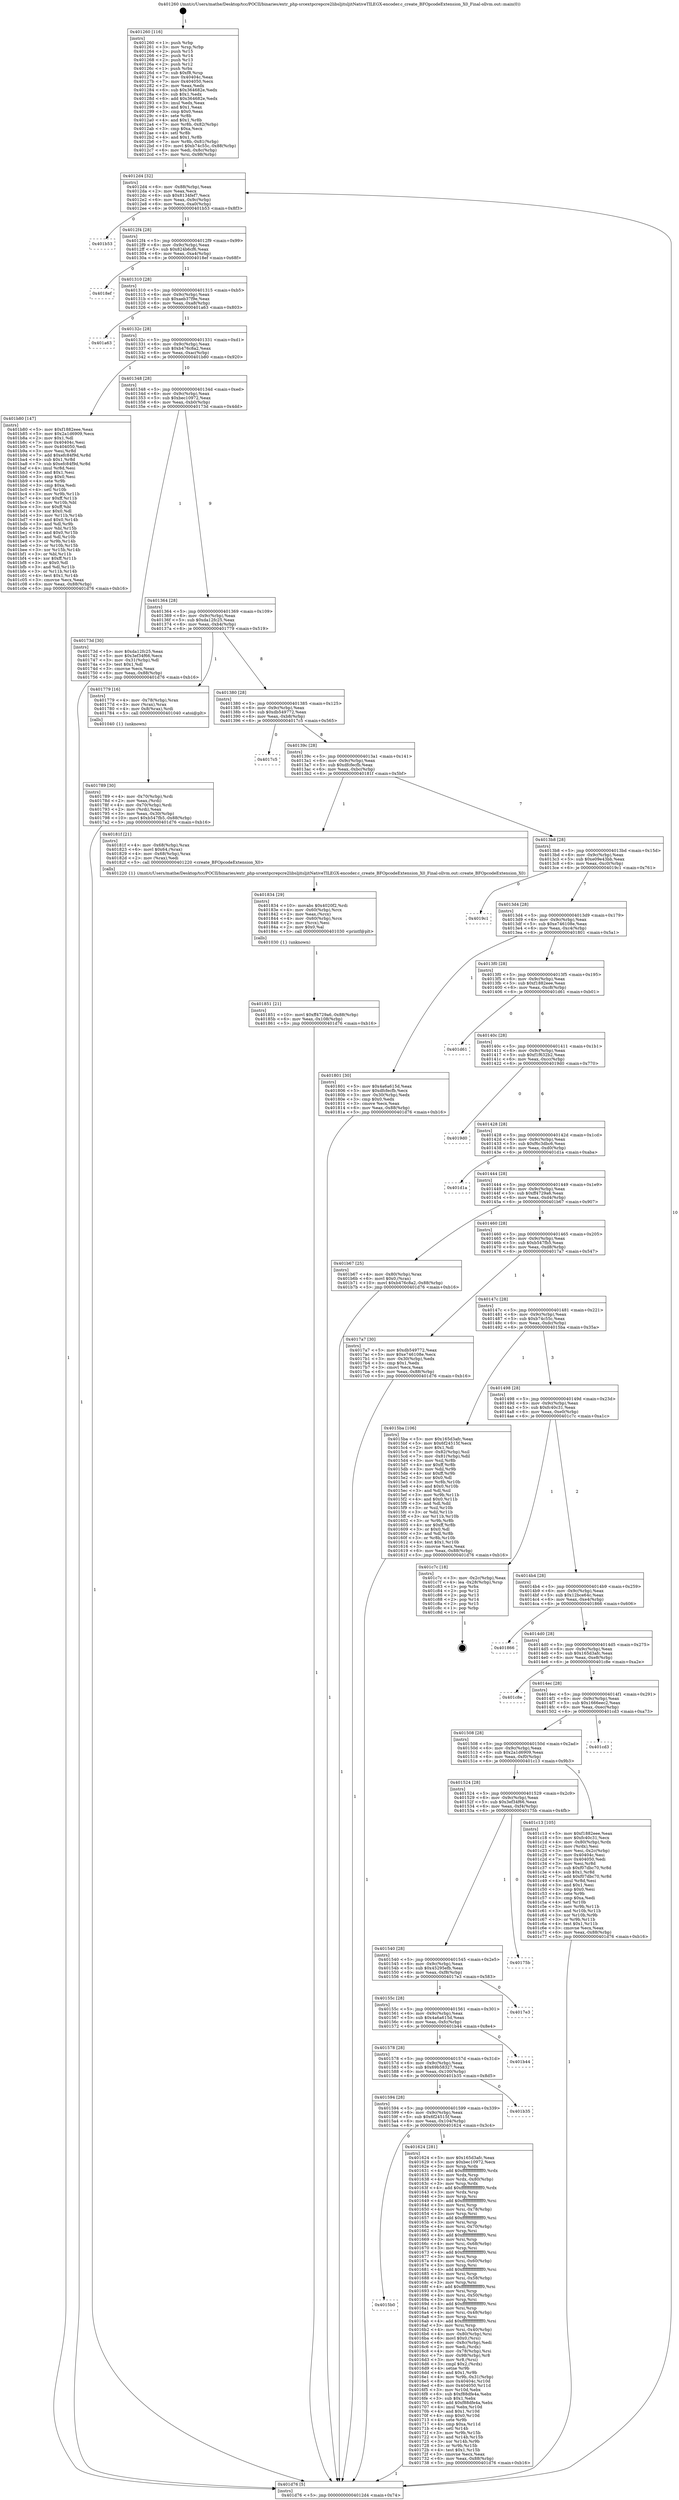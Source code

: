 digraph "0x401260" {
  label = "0x401260 (/mnt/c/Users/mathe/Desktop/tcc/POCII/binaries/extr_php-srcextpcrepcre2libsljitsljitNativeTILEGX-encoder.c_create_BFOpcodeExtension_X0_Final-ollvm.out::main(0))"
  labelloc = "t"
  node[shape=record]

  Entry [label="",width=0.3,height=0.3,shape=circle,fillcolor=black,style=filled]
  "0x4012d4" [label="{
     0x4012d4 [32]\l
     | [instrs]\l
     &nbsp;&nbsp;0x4012d4 \<+6\>: mov -0x88(%rbp),%eax\l
     &nbsp;&nbsp;0x4012da \<+2\>: mov %eax,%ecx\l
     &nbsp;&nbsp;0x4012dc \<+6\>: sub $0x8134fef7,%ecx\l
     &nbsp;&nbsp;0x4012e2 \<+6\>: mov %eax,-0x9c(%rbp)\l
     &nbsp;&nbsp;0x4012e8 \<+6\>: mov %ecx,-0xa0(%rbp)\l
     &nbsp;&nbsp;0x4012ee \<+6\>: je 0000000000401b53 \<main+0x8f3\>\l
  }"]
  "0x401b53" [label="{
     0x401b53\l
  }", style=dashed]
  "0x4012f4" [label="{
     0x4012f4 [28]\l
     | [instrs]\l
     &nbsp;&nbsp;0x4012f4 \<+5\>: jmp 00000000004012f9 \<main+0x99\>\l
     &nbsp;&nbsp;0x4012f9 \<+6\>: mov -0x9c(%rbp),%eax\l
     &nbsp;&nbsp;0x4012ff \<+5\>: sub $0x824b6cf6,%eax\l
     &nbsp;&nbsp;0x401304 \<+6\>: mov %eax,-0xa4(%rbp)\l
     &nbsp;&nbsp;0x40130a \<+6\>: je 00000000004018ef \<main+0x68f\>\l
  }"]
  Exit [label="",width=0.3,height=0.3,shape=circle,fillcolor=black,style=filled,peripheries=2]
  "0x4018ef" [label="{
     0x4018ef\l
  }", style=dashed]
  "0x401310" [label="{
     0x401310 [28]\l
     | [instrs]\l
     &nbsp;&nbsp;0x401310 \<+5\>: jmp 0000000000401315 \<main+0xb5\>\l
     &nbsp;&nbsp;0x401315 \<+6\>: mov -0x9c(%rbp),%eax\l
     &nbsp;&nbsp;0x40131b \<+5\>: sub $0xaeb37f9e,%eax\l
     &nbsp;&nbsp;0x401320 \<+6\>: mov %eax,-0xa8(%rbp)\l
     &nbsp;&nbsp;0x401326 \<+6\>: je 0000000000401a63 \<main+0x803\>\l
  }"]
  "0x401851" [label="{
     0x401851 [21]\l
     | [instrs]\l
     &nbsp;&nbsp;0x401851 \<+10\>: movl $0xff4729a6,-0x88(%rbp)\l
     &nbsp;&nbsp;0x40185b \<+6\>: mov %eax,-0x108(%rbp)\l
     &nbsp;&nbsp;0x401861 \<+5\>: jmp 0000000000401d76 \<main+0xb16\>\l
  }"]
  "0x401a63" [label="{
     0x401a63\l
  }", style=dashed]
  "0x40132c" [label="{
     0x40132c [28]\l
     | [instrs]\l
     &nbsp;&nbsp;0x40132c \<+5\>: jmp 0000000000401331 \<main+0xd1\>\l
     &nbsp;&nbsp;0x401331 \<+6\>: mov -0x9c(%rbp),%eax\l
     &nbsp;&nbsp;0x401337 \<+5\>: sub $0xb476c8a2,%eax\l
     &nbsp;&nbsp;0x40133c \<+6\>: mov %eax,-0xac(%rbp)\l
     &nbsp;&nbsp;0x401342 \<+6\>: je 0000000000401b80 \<main+0x920\>\l
  }"]
  "0x401834" [label="{
     0x401834 [29]\l
     | [instrs]\l
     &nbsp;&nbsp;0x401834 \<+10\>: movabs $0x4020f2,%rdi\l
     &nbsp;&nbsp;0x40183e \<+4\>: mov -0x60(%rbp),%rcx\l
     &nbsp;&nbsp;0x401842 \<+2\>: mov %eax,(%rcx)\l
     &nbsp;&nbsp;0x401844 \<+4\>: mov -0x60(%rbp),%rcx\l
     &nbsp;&nbsp;0x401848 \<+2\>: mov (%rcx),%esi\l
     &nbsp;&nbsp;0x40184a \<+2\>: mov $0x0,%al\l
     &nbsp;&nbsp;0x40184c \<+5\>: call 0000000000401030 \<printf@plt\>\l
     | [calls]\l
     &nbsp;&nbsp;0x401030 \{1\} (unknown)\l
  }"]
  "0x401b80" [label="{
     0x401b80 [147]\l
     | [instrs]\l
     &nbsp;&nbsp;0x401b80 \<+5\>: mov $0xf1882eee,%eax\l
     &nbsp;&nbsp;0x401b85 \<+5\>: mov $0x2a1d6909,%ecx\l
     &nbsp;&nbsp;0x401b8a \<+2\>: mov $0x1,%dl\l
     &nbsp;&nbsp;0x401b8c \<+7\>: mov 0x40404c,%esi\l
     &nbsp;&nbsp;0x401b93 \<+7\>: mov 0x404050,%edi\l
     &nbsp;&nbsp;0x401b9a \<+3\>: mov %esi,%r8d\l
     &nbsp;&nbsp;0x401b9d \<+7\>: add $0xefc84f9d,%r8d\l
     &nbsp;&nbsp;0x401ba4 \<+4\>: sub $0x1,%r8d\l
     &nbsp;&nbsp;0x401ba8 \<+7\>: sub $0xefc84f9d,%r8d\l
     &nbsp;&nbsp;0x401baf \<+4\>: imul %r8d,%esi\l
     &nbsp;&nbsp;0x401bb3 \<+3\>: and $0x1,%esi\l
     &nbsp;&nbsp;0x401bb6 \<+3\>: cmp $0x0,%esi\l
     &nbsp;&nbsp;0x401bb9 \<+4\>: sete %r9b\l
     &nbsp;&nbsp;0x401bbd \<+3\>: cmp $0xa,%edi\l
     &nbsp;&nbsp;0x401bc0 \<+4\>: setl %r10b\l
     &nbsp;&nbsp;0x401bc4 \<+3\>: mov %r9b,%r11b\l
     &nbsp;&nbsp;0x401bc7 \<+4\>: xor $0xff,%r11b\l
     &nbsp;&nbsp;0x401bcb \<+3\>: mov %r10b,%bl\l
     &nbsp;&nbsp;0x401bce \<+3\>: xor $0xff,%bl\l
     &nbsp;&nbsp;0x401bd1 \<+3\>: xor $0x0,%dl\l
     &nbsp;&nbsp;0x401bd4 \<+3\>: mov %r11b,%r14b\l
     &nbsp;&nbsp;0x401bd7 \<+4\>: and $0x0,%r14b\l
     &nbsp;&nbsp;0x401bdb \<+3\>: and %dl,%r9b\l
     &nbsp;&nbsp;0x401bde \<+3\>: mov %bl,%r15b\l
     &nbsp;&nbsp;0x401be1 \<+4\>: and $0x0,%r15b\l
     &nbsp;&nbsp;0x401be5 \<+3\>: and %dl,%r10b\l
     &nbsp;&nbsp;0x401be8 \<+3\>: or %r9b,%r14b\l
     &nbsp;&nbsp;0x401beb \<+3\>: or %r10b,%r15b\l
     &nbsp;&nbsp;0x401bee \<+3\>: xor %r15b,%r14b\l
     &nbsp;&nbsp;0x401bf1 \<+3\>: or %bl,%r11b\l
     &nbsp;&nbsp;0x401bf4 \<+4\>: xor $0xff,%r11b\l
     &nbsp;&nbsp;0x401bf8 \<+3\>: or $0x0,%dl\l
     &nbsp;&nbsp;0x401bfb \<+3\>: and %dl,%r11b\l
     &nbsp;&nbsp;0x401bfe \<+3\>: or %r11b,%r14b\l
     &nbsp;&nbsp;0x401c01 \<+4\>: test $0x1,%r14b\l
     &nbsp;&nbsp;0x401c05 \<+3\>: cmovne %ecx,%eax\l
     &nbsp;&nbsp;0x401c08 \<+6\>: mov %eax,-0x88(%rbp)\l
     &nbsp;&nbsp;0x401c0e \<+5\>: jmp 0000000000401d76 \<main+0xb16\>\l
  }"]
  "0x401348" [label="{
     0x401348 [28]\l
     | [instrs]\l
     &nbsp;&nbsp;0x401348 \<+5\>: jmp 000000000040134d \<main+0xed\>\l
     &nbsp;&nbsp;0x40134d \<+6\>: mov -0x9c(%rbp),%eax\l
     &nbsp;&nbsp;0x401353 \<+5\>: sub $0xbec10972,%eax\l
     &nbsp;&nbsp;0x401358 \<+6\>: mov %eax,-0xb0(%rbp)\l
     &nbsp;&nbsp;0x40135e \<+6\>: je 000000000040173d \<main+0x4dd\>\l
  }"]
  "0x401789" [label="{
     0x401789 [30]\l
     | [instrs]\l
     &nbsp;&nbsp;0x401789 \<+4\>: mov -0x70(%rbp),%rdi\l
     &nbsp;&nbsp;0x40178d \<+2\>: mov %eax,(%rdi)\l
     &nbsp;&nbsp;0x40178f \<+4\>: mov -0x70(%rbp),%rdi\l
     &nbsp;&nbsp;0x401793 \<+2\>: mov (%rdi),%eax\l
     &nbsp;&nbsp;0x401795 \<+3\>: mov %eax,-0x30(%rbp)\l
     &nbsp;&nbsp;0x401798 \<+10\>: movl $0xb547fb5,-0x88(%rbp)\l
     &nbsp;&nbsp;0x4017a2 \<+5\>: jmp 0000000000401d76 \<main+0xb16\>\l
  }"]
  "0x40173d" [label="{
     0x40173d [30]\l
     | [instrs]\l
     &nbsp;&nbsp;0x40173d \<+5\>: mov $0xda12fc25,%eax\l
     &nbsp;&nbsp;0x401742 \<+5\>: mov $0x3ef34f66,%ecx\l
     &nbsp;&nbsp;0x401747 \<+3\>: mov -0x31(%rbp),%dl\l
     &nbsp;&nbsp;0x40174a \<+3\>: test $0x1,%dl\l
     &nbsp;&nbsp;0x40174d \<+3\>: cmovne %ecx,%eax\l
     &nbsp;&nbsp;0x401750 \<+6\>: mov %eax,-0x88(%rbp)\l
     &nbsp;&nbsp;0x401756 \<+5\>: jmp 0000000000401d76 \<main+0xb16\>\l
  }"]
  "0x401364" [label="{
     0x401364 [28]\l
     | [instrs]\l
     &nbsp;&nbsp;0x401364 \<+5\>: jmp 0000000000401369 \<main+0x109\>\l
     &nbsp;&nbsp;0x401369 \<+6\>: mov -0x9c(%rbp),%eax\l
     &nbsp;&nbsp;0x40136f \<+5\>: sub $0xda12fc25,%eax\l
     &nbsp;&nbsp;0x401374 \<+6\>: mov %eax,-0xb4(%rbp)\l
     &nbsp;&nbsp;0x40137a \<+6\>: je 0000000000401779 \<main+0x519\>\l
  }"]
  "0x4015b0" [label="{
     0x4015b0\l
  }", style=dashed]
  "0x401779" [label="{
     0x401779 [16]\l
     | [instrs]\l
     &nbsp;&nbsp;0x401779 \<+4\>: mov -0x78(%rbp),%rax\l
     &nbsp;&nbsp;0x40177d \<+3\>: mov (%rax),%rax\l
     &nbsp;&nbsp;0x401780 \<+4\>: mov 0x8(%rax),%rdi\l
     &nbsp;&nbsp;0x401784 \<+5\>: call 0000000000401040 \<atoi@plt\>\l
     | [calls]\l
     &nbsp;&nbsp;0x401040 \{1\} (unknown)\l
  }"]
  "0x401380" [label="{
     0x401380 [28]\l
     | [instrs]\l
     &nbsp;&nbsp;0x401380 \<+5\>: jmp 0000000000401385 \<main+0x125\>\l
     &nbsp;&nbsp;0x401385 \<+6\>: mov -0x9c(%rbp),%eax\l
     &nbsp;&nbsp;0x40138b \<+5\>: sub $0xdb549772,%eax\l
     &nbsp;&nbsp;0x401390 \<+6\>: mov %eax,-0xb8(%rbp)\l
     &nbsp;&nbsp;0x401396 \<+6\>: je 00000000004017c5 \<main+0x565\>\l
  }"]
  "0x401624" [label="{
     0x401624 [281]\l
     | [instrs]\l
     &nbsp;&nbsp;0x401624 \<+5\>: mov $0x165d3afc,%eax\l
     &nbsp;&nbsp;0x401629 \<+5\>: mov $0xbec10972,%ecx\l
     &nbsp;&nbsp;0x40162e \<+3\>: mov %rsp,%rdx\l
     &nbsp;&nbsp;0x401631 \<+4\>: add $0xfffffffffffffff0,%rdx\l
     &nbsp;&nbsp;0x401635 \<+3\>: mov %rdx,%rsp\l
     &nbsp;&nbsp;0x401638 \<+4\>: mov %rdx,-0x80(%rbp)\l
     &nbsp;&nbsp;0x40163c \<+3\>: mov %rsp,%rdx\l
     &nbsp;&nbsp;0x40163f \<+4\>: add $0xfffffffffffffff0,%rdx\l
     &nbsp;&nbsp;0x401643 \<+3\>: mov %rdx,%rsp\l
     &nbsp;&nbsp;0x401646 \<+3\>: mov %rsp,%rsi\l
     &nbsp;&nbsp;0x401649 \<+4\>: add $0xfffffffffffffff0,%rsi\l
     &nbsp;&nbsp;0x40164d \<+3\>: mov %rsi,%rsp\l
     &nbsp;&nbsp;0x401650 \<+4\>: mov %rsi,-0x78(%rbp)\l
     &nbsp;&nbsp;0x401654 \<+3\>: mov %rsp,%rsi\l
     &nbsp;&nbsp;0x401657 \<+4\>: add $0xfffffffffffffff0,%rsi\l
     &nbsp;&nbsp;0x40165b \<+3\>: mov %rsi,%rsp\l
     &nbsp;&nbsp;0x40165e \<+4\>: mov %rsi,-0x70(%rbp)\l
     &nbsp;&nbsp;0x401662 \<+3\>: mov %rsp,%rsi\l
     &nbsp;&nbsp;0x401665 \<+4\>: add $0xfffffffffffffff0,%rsi\l
     &nbsp;&nbsp;0x401669 \<+3\>: mov %rsi,%rsp\l
     &nbsp;&nbsp;0x40166c \<+4\>: mov %rsi,-0x68(%rbp)\l
     &nbsp;&nbsp;0x401670 \<+3\>: mov %rsp,%rsi\l
     &nbsp;&nbsp;0x401673 \<+4\>: add $0xfffffffffffffff0,%rsi\l
     &nbsp;&nbsp;0x401677 \<+3\>: mov %rsi,%rsp\l
     &nbsp;&nbsp;0x40167a \<+4\>: mov %rsi,-0x60(%rbp)\l
     &nbsp;&nbsp;0x40167e \<+3\>: mov %rsp,%rsi\l
     &nbsp;&nbsp;0x401681 \<+4\>: add $0xfffffffffffffff0,%rsi\l
     &nbsp;&nbsp;0x401685 \<+3\>: mov %rsi,%rsp\l
     &nbsp;&nbsp;0x401688 \<+4\>: mov %rsi,-0x58(%rbp)\l
     &nbsp;&nbsp;0x40168c \<+3\>: mov %rsp,%rsi\l
     &nbsp;&nbsp;0x40168f \<+4\>: add $0xfffffffffffffff0,%rsi\l
     &nbsp;&nbsp;0x401693 \<+3\>: mov %rsi,%rsp\l
     &nbsp;&nbsp;0x401696 \<+4\>: mov %rsi,-0x50(%rbp)\l
     &nbsp;&nbsp;0x40169a \<+3\>: mov %rsp,%rsi\l
     &nbsp;&nbsp;0x40169d \<+4\>: add $0xfffffffffffffff0,%rsi\l
     &nbsp;&nbsp;0x4016a1 \<+3\>: mov %rsi,%rsp\l
     &nbsp;&nbsp;0x4016a4 \<+4\>: mov %rsi,-0x48(%rbp)\l
     &nbsp;&nbsp;0x4016a8 \<+3\>: mov %rsp,%rsi\l
     &nbsp;&nbsp;0x4016ab \<+4\>: add $0xfffffffffffffff0,%rsi\l
     &nbsp;&nbsp;0x4016af \<+3\>: mov %rsi,%rsp\l
     &nbsp;&nbsp;0x4016b2 \<+4\>: mov %rsi,-0x40(%rbp)\l
     &nbsp;&nbsp;0x4016b6 \<+4\>: mov -0x80(%rbp),%rsi\l
     &nbsp;&nbsp;0x4016ba \<+6\>: movl $0x0,(%rsi)\l
     &nbsp;&nbsp;0x4016c0 \<+6\>: mov -0x8c(%rbp),%edi\l
     &nbsp;&nbsp;0x4016c6 \<+2\>: mov %edi,(%rdx)\l
     &nbsp;&nbsp;0x4016c8 \<+4\>: mov -0x78(%rbp),%rsi\l
     &nbsp;&nbsp;0x4016cc \<+7\>: mov -0x98(%rbp),%r8\l
     &nbsp;&nbsp;0x4016d3 \<+3\>: mov %r8,(%rsi)\l
     &nbsp;&nbsp;0x4016d6 \<+3\>: cmpl $0x2,(%rdx)\l
     &nbsp;&nbsp;0x4016d9 \<+4\>: setne %r9b\l
     &nbsp;&nbsp;0x4016dd \<+4\>: and $0x1,%r9b\l
     &nbsp;&nbsp;0x4016e1 \<+4\>: mov %r9b,-0x31(%rbp)\l
     &nbsp;&nbsp;0x4016e5 \<+8\>: mov 0x40404c,%r10d\l
     &nbsp;&nbsp;0x4016ed \<+8\>: mov 0x404050,%r11d\l
     &nbsp;&nbsp;0x4016f5 \<+3\>: mov %r10d,%ebx\l
     &nbsp;&nbsp;0x4016f8 \<+6\>: sub $0xf88dfe4a,%ebx\l
     &nbsp;&nbsp;0x4016fe \<+3\>: sub $0x1,%ebx\l
     &nbsp;&nbsp;0x401701 \<+6\>: add $0xf88dfe4a,%ebx\l
     &nbsp;&nbsp;0x401707 \<+4\>: imul %ebx,%r10d\l
     &nbsp;&nbsp;0x40170b \<+4\>: and $0x1,%r10d\l
     &nbsp;&nbsp;0x40170f \<+4\>: cmp $0x0,%r10d\l
     &nbsp;&nbsp;0x401713 \<+4\>: sete %r9b\l
     &nbsp;&nbsp;0x401717 \<+4\>: cmp $0xa,%r11d\l
     &nbsp;&nbsp;0x40171b \<+4\>: setl %r14b\l
     &nbsp;&nbsp;0x40171f \<+3\>: mov %r9b,%r15b\l
     &nbsp;&nbsp;0x401722 \<+3\>: and %r14b,%r15b\l
     &nbsp;&nbsp;0x401725 \<+3\>: xor %r14b,%r9b\l
     &nbsp;&nbsp;0x401728 \<+3\>: or %r9b,%r15b\l
     &nbsp;&nbsp;0x40172b \<+4\>: test $0x1,%r15b\l
     &nbsp;&nbsp;0x40172f \<+3\>: cmovne %ecx,%eax\l
     &nbsp;&nbsp;0x401732 \<+6\>: mov %eax,-0x88(%rbp)\l
     &nbsp;&nbsp;0x401738 \<+5\>: jmp 0000000000401d76 \<main+0xb16\>\l
  }"]
  "0x4017c5" [label="{
     0x4017c5\l
  }", style=dashed]
  "0x40139c" [label="{
     0x40139c [28]\l
     | [instrs]\l
     &nbsp;&nbsp;0x40139c \<+5\>: jmp 00000000004013a1 \<main+0x141\>\l
     &nbsp;&nbsp;0x4013a1 \<+6\>: mov -0x9c(%rbp),%eax\l
     &nbsp;&nbsp;0x4013a7 \<+5\>: sub $0xdfcfecfb,%eax\l
     &nbsp;&nbsp;0x4013ac \<+6\>: mov %eax,-0xbc(%rbp)\l
     &nbsp;&nbsp;0x4013b2 \<+6\>: je 000000000040181f \<main+0x5bf\>\l
  }"]
  "0x401594" [label="{
     0x401594 [28]\l
     | [instrs]\l
     &nbsp;&nbsp;0x401594 \<+5\>: jmp 0000000000401599 \<main+0x339\>\l
     &nbsp;&nbsp;0x401599 \<+6\>: mov -0x9c(%rbp),%eax\l
     &nbsp;&nbsp;0x40159f \<+5\>: sub $0x6f24515f,%eax\l
     &nbsp;&nbsp;0x4015a4 \<+6\>: mov %eax,-0x104(%rbp)\l
     &nbsp;&nbsp;0x4015aa \<+6\>: je 0000000000401624 \<main+0x3c4\>\l
  }"]
  "0x40181f" [label="{
     0x40181f [21]\l
     | [instrs]\l
     &nbsp;&nbsp;0x40181f \<+4\>: mov -0x68(%rbp),%rax\l
     &nbsp;&nbsp;0x401823 \<+6\>: movl $0x64,(%rax)\l
     &nbsp;&nbsp;0x401829 \<+4\>: mov -0x68(%rbp),%rax\l
     &nbsp;&nbsp;0x40182d \<+2\>: mov (%rax),%edi\l
     &nbsp;&nbsp;0x40182f \<+5\>: call 0000000000401220 \<create_BFOpcodeExtension_X0\>\l
     | [calls]\l
     &nbsp;&nbsp;0x401220 \{1\} (/mnt/c/Users/mathe/Desktop/tcc/POCII/binaries/extr_php-srcextpcrepcre2libsljitsljitNativeTILEGX-encoder.c_create_BFOpcodeExtension_X0_Final-ollvm.out::create_BFOpcodeExtension_X0)\l
  }"]
  "0x4013b8" [label="{
     0x4013b8 [28]\l
     | [instrs]\l
     &nbsp;&nbsp;0x4013b8 \<+5\>: jmp 00000000004013bd \<main+0x15d\>\l
     &nbsp;&nbsp;0x4013bd \<+6\>: mov -0x9c(%rbp),%eax\l
     &nbsp;&nbsp;0x4013c3 \<+5\>: sub $0xe09e43bb,%eax\l
     &nbsp;&nbsp;0x4013c8 \<+6\>: mov %eax,-0xc0(%rbp)\l
     &nbsp;&nbsp;0x4013ce \<+6\>: je 00000000004019c1 \<main+0x761\>\l
  }"]
  "0x401b35" [label="{
     0x401b35\l
  }", style=dashed]
  "0x4019c1" [label="{
     0x4019c1\l
  }", style=dashed]
  "0x4013d4" [label="{
     0x4013d4 [28]\l
     | [instrs]\l
     &nbsp;&nbsp;0x4013d4 \<+5\>: jmp 00000000004013d9 \<main+0x179\>\l
     &nbsp;&nbsp;0x4013d9 \<+6\>: mov -0x9c(%rbp),%eax\l
     &nbsp;&nbsp;0x4013df \<+5\>: sub $0xe746108e,%eax\l
     &nbsp;&nbsp;0x4013e4 \<+6\>: mov %eax,-0xc4(%rbp)\l
     &nbsp;&nbsp;0x4013ea \<+6\>: je 0000000000401801 \<main+0x5a1\>\l
  }"]
  "0x401578" [label="{
     0x401578 [28]\l
     | [instrs]\l
     &nbsp;&nbsp;0x401578 \<+5\>: jmp 000000000040157d \<main+0x31d\>\l
     &nbsp;&nbsp;0x40157d \<+6\>: mov -0x9c(%rbp),%eax\l
     &nbsp;&nbsp;0x401583 \<+5\>: sub $0x69b58327,%eax\l
     &nbsp;&nbsp;0x401588 \<+6\>: mov %eax,-0x100(%rbp)\l
     &nbsp;&nbsp;0x40158e \<+6\>: je 0000000000401b35 \<main+0x8d5\>\l
  }"]
  "0x401801" [label="{
     0x401801 [30]\l
     | [instrs]\l
     &nbsp;&nbsp;0x401801 \<+5\>: mov $0x4a6a615d,%eax\l
     &nbsp;&nbsp;0x401806 \<+5\>: mov $0xdfcfecfb,%ecx\l
     &nbsp;&nbsp;0x40180b \<+3\>: mov -0x30(%rbp),%edx\l
     &nbsp;&nbsp;0x40180e \<+3\>: cmp $0x0,%edx\l
     &nbsp;&nbsp;0x401811 \<+3\>: cmove %ecx,%eax\l
     &nbsp;&nbsp;0x401814 \<+6\>: mov %eax,-0x88(%rbp)\l
     &nbsp;&nbsp;0x40181a \<+5\>: jmp 0000000000401d76 \<main+0xb16\>\l
  }"]
  "0x4013f0" [label="{
     0x4013f0 [28]\l
     | [instrs]\l
     &nbsp;&nbsp;0x4013f0 \<+5\>: jmp 00000000004013f5 \<main+0x195\>\l
     &nbsp;&nbsp;0x4013f5 \<+6\>: mov -0x9c(%rbp),%eax\l
     &nbsp;&nbsp;0x4013fb \<+5\>: sub $0xf1882eee,%eax\l
     &nbsp;&nbsp;0x401400 \<+6\>: mov %eax,-0xc8(%rbp)\l
     &nbsp;&nbsp;0x401406 \<+6\>: je 0000000000401d61 \<main+0xb01\>\l
  }"]
  "0x401b44" [label="{
     0x401b44\l
  }", style=dashed]
  "0x401d61" [label="{
     0x401d61\l
  }", style=dashed]
  "0x40140c" [label="{
     0x40140c [28]\l
     | [instrs]\l
     &nbsp;&nbsp;0x40140c \<+5\>: jmp 0000000000401411 \<main+0x1b1\>\l
     &nbsp;&nbsp;0x401411 \<+6\>: mov -0x9c(%rbp),%eax\l
     &nbsp;&nbsp;0x401417 \<+5\>: sub $0xf1f632b2,%eax\l
     &nbsp;&nbsp;0x40141c \<+6\>: mov %eax,-0xcc(%rbp)\l
     &nbsp;&nbsp;0x401422 \<+6\>: je 00000000004019d0 \<main+0x770\>\l
  }"]
  "0x40155c" [label="{
     0x40155c [28]\l
     | [instrs]\l
     &nbsp;&nbsp;0x40155c \<+5\>: jmp 0000000000401561 \<main+0x301\>\l
     &nbsp;&nbsp;0x401561 \<+6\>: mov -0x9c(%rbp),%eax\l
     &nbsp;&nbsp;0x401567 \<+5\>: sub $0x4a6a615d,%eax\l
     &nbsp;&nbsp;0x40156c \<+6\>: mov %eax,-0xfc(%rbp)\l
     &nbsp;&nbsp;0x401572 \<+6\>: je 0000000000401b44 \<main+0x8e4\>\l
  }"]
  "0x4019d0" [label="{
     0x4019d0\l
  }", style=dashed]
  "0x401428" [label="{
     0x401428 [28]\l
     | [instrs]\l
     &nbsp;&nbsp;0x401428 \<+5\>: jmp 000000000040142d \<main+0x1cd\>\l
     &nbsp;&nbsp;0x40142d \<+6\>: mov -0x9c(%rbp),%eax\l
     &nbsp;&nbsp;0x401433 \<+5\>: sub $0xf6c3dbc6,%eax\l
     &nbsp;&nbsp;0x401438 \<+6\>: mov %eax,-0xd0(%rbp)\l
     &nbsp;&nbsp;0x40143e \<+6\>: je 0000000000401d1a \<main+0xaba\>\l
  }"]
  "0x4017e3" [label="{
     0x4017e3\l
  }", style=dashed]
  "0x401d1a" [label="{
     0x401d1a\l
  }", style=dashed]
  "0x401444" [label="{
     0x401444 [28]\l
     | [instrs]\l
     &nbsp;&nbsp;0x401444 \<+5\>: jmp 0000000000401449 \<main+0x1e9\>\l
     &nbsp;&nbsp;0x401449 \<+6\>: mov -0x9c(%rbp),%eax\l
     &nbsp;&nbsp;0x40144f \<+5\>: sub $0xff4729a6,%eax\l
     &nbsp;&nbsp;0x401454 \<+6\>: mov %eax,-0xd4(%rbp)\l
     &nbsp;&nbsp;0x40145a \<+6\>: je 0000000000401b67 \<main+0x907\>\l
  }"]
  "0x401540" [label="{
     0x401540 [28]\l
     | [instrs]\l
     &nbsp;&nbsp;0x401540 \<+5\>: jmp 0000000000401545 \<main+0x2e5\>\l
     &nbsp;&nbsp;0x401545 \<+6\>: mov -0x9c(%rbp),%eax\l
     &nbsp;&nbsp;0x40154b \<+5\>: sub $0x45295efb,%eax\l
     &nbsp;&nbsp;0x401550 \<+6\>: mov %eax,-0xf8(%rbp)\l
     &nbsp;&nbsp;0x401556 \<+6\>: je 00000000004017e3 \<main+0x583\>\l
  }"]
  "0x401b67" [label="{
     0x401b67 [25]\l
     | [instrs]\l
     &nbsp;&nbsp;0x401b67 \<+4\>: mov -0x80(%rbp),%rax\l
     &nbsp;&nbsp;0x401b6b \<+6\>: movl $0x0,(%rax)\l
     &nbsp;&nbsp;0x401b71 \<+10\>: movl $0xb476c8a2,-0x88(%rbp)\l
     &nbsp;&nbsp;0x401b7b \<+5\>: jmp 0000000000401d76 \<main+0xb16\>\l
  }"]
  "0x401460" [label="{
     0x401460 [28]\l
     | [instrs]\l
     &nbsp;&nbsp;0x401460 \<+5\>: jmp 0000000000401465 \<main+0x205\>\l
     &nbsp;&nbsp;0x401465 \<+6\>: mov -0x9c(%rbp),%eax\l
     &nbsp;&nbsp;0x40146b \<+5\>: sub $0xb547fb5,%eax\l
     &nbsp;&nbsp;0x401470 \<+6\>: mov %eax,-0xd8(%rbp)\l
     &nbsp;&nbsp;0x401476 \<+6\>: je 00000000004017a7 \<main+0x547\>\l
  }"]
  "0x40175b" [label="{
     0x40175b\l
  }", style=dashed]
  "0x4017a7" [label="{
     0x4017a7 [30]\l
     | [instrs]\l
     &nbsp;&nbsp;0x4017a7 \<+5\>: mov $0xdb549772,%eax\l
     &nbsp;&nbsp;0x4017ac \<+5\>: mov $0xe746108e,%ecx\l
     &nbsp;&nbsp;0x4017b1 \<+3\>: mov -0x30(%rbp),%edx\l
     &nbsp;&nbsp;0x4017b4 \<+3\>: cmp $0x1,%edx\l
     &nbsp;&nbsp;0x4017b7 \<+3\>: cmovl %ecx,%eax\l
     &nbsp;&nbsp;0x4017ba \<+6\>: mov %eax,-0x88(%rbp)\l
     &nbsp;&nbsp;0x4017c0 \<+5\>: jmp 0000000000401d76 \<main+0xb16\>\l
  }"]
  "0x40147c" [label="{
     0x40147c [28]\l
     | [instrs]\l
     &nbsp;&nbsp;0x40147c \<+5\>: jmp 0000000000401481 \<main+0x221\>\l
     &nbsp;&nbsp;0x401481 \<+6\>: mov -0x9c(%rbp),%eax\l
     &nbsp;&nbsp;0x401487 \<+5\>: sub $0xb74c55c,%eax\l
     &nbsp;&nbsp;0x40148c \<+6\>: mov %eax,-0xdc(%rbp)\l
     &nbsp;&nbsp;0x401492 \<+6\>: je 00000000004015ba \<main+0x35a\>\l
  }"]
  "0x401524" [label="{
     0x401524 [28]\l
     | [instrs]\l
     &nbsp;&nbsp;0x401524 \<+5\>: jmp 0000000000401529 \<main+0x2c9\>\l
     &nbsp;&nbsp;0x401529 \<+6\>: mov -0x9c(%rbp),%eax\l
     &nbsp;&nbsp;0x40152f \<+5\>: sub $0x3ef34f66,%eax\l
     &nbsp;&nbsp;0x401534 \<+6\>: mov %eax,-0xf4(%rbp)\l
     &nbsp;&nbsp;0x40153a \<+6\>: je 000000000040175b \<main+0x4fb\>\l
  }"]
  "0x4015ba" [label="{
     0x4015ba [106]\l
     | [instrs]\l
     &nbsp;&nbsp;0x4015ba \<+5\>: mov $0x165d3afc,%eax\l
     &nbsp;&nbsp;0x4015bf \<+5\>: mov $0x6f24515f,%ecx\l
     &nbsp;&nbsp;0x4015c4 \<+2\>: mov $0x1,%dl\l
     &nbsp;&nbsp;0x4015c6 \<+7\>: mov -0x82(%rbp),%sil\l
     &nbsp;&nbsp;0x4015cd \<+7\>: mov -0x81(%rbp),%dil\l
     &nbsp;&nbsp;0x4015d4 \<+3\>: mov %sil,%r8b\l
     &nbsp;&nbsp;0x4015d7 \<+4\>: xor $0xff,%r8b\l
     &nbsp;&nbsp;0x4015db \<+3\>: mov %dil,%r9b\l
     &nbsp;&nbsp;0x4015de \<+4\>: xor $0xff,%r9b\l
     &nbsp;&nbsp;0x4015e2 \<+3\>: xor $0x0,%dl\l
     &nbsp;&nbsp;0x4015e5 \<+3\>: mov %r8b,%r10b\l
     &nbsp;&nbsp;0x4015e8 \<+4\>: and $0x0,%r10b\l
     &nbsp;&nbsp;0x4015ec \<+3\>: and %dl,%sil\l
     &nbsp;&nbsp;0x4015ef \<+3\>: mov %r9b,%r11b\l
     &nbsp;&nbsp;0x4015f2 \<+4\>: and $0x0,%r11b\l
     &nbsp;&nbsp;0x4015f6 \<+3\>: and %dl,%dil\l
     &nbsp;&nbsp;0x4015f9 \<+3\>: or %sil,%r10b\l
     &nbsp;&nbsp;0x4015fc \<+3\>: or %dil,%r11b\l
     &nbsp;&nbsp;0x4015ff \<+3\>: xor %r11b,%r10b\l
     &nbsp;&nbsp;0x401602 \<+3\>: or %r9b,%r8b\l
     &nbsp;&nbsp;0x401605 \<+4\>: xor $0xff,%r8b\l
     &nbsp;&nbsp;0x401609 \<+3\>: or $0x0,%dl\l
     &nbsp;&nbsp;0x40160c \<+3\>: and %dl,%r8b\l
     &nbsp;&nbsp;0x40160f \<+3\>: or %r8b,%r10b\l
     &nbsp;&nbsp;0x401612 \<+4\>: test $0x1,%r10b\l
     &nbsp;&nbsp;0x401616 \<+3\>: cmovne %ecx,%eax\l
     &nbsp;&nbsp;0x401619 \<+6\>: mov %eax,-0x88(%rbp)\l
     &nbsp;&nbsp;0x40161f \<+5\>: jmp 0000000000401d76 \<main+0xb16\>\l
  }"]
  "0x401498" [label="{
     0x401498 [28]\l
     | [instrs]\l
     &nbsp;&nbsp;0x401498 \<+5\>: jmp 000000000040149d \<main+0x23d\>\l
     &nbsp;&nbsp;0x40149d \<+6\>: mov -0x9c(%rbp),%eax\l
     &nbsp;&nbsp;0x4014a3 \<+5\>: sub $0xfc40c31,%eax\l
     &nbsp;&nbsp;0x4014a8 \<+6\>: mov %eax,-0xe0(%rbp)\l
     &nbsp;&nbsp;0x4014ae \<+6\>: je 0000000000401c7c \<main+0xa1c\>\l
  }"]
  "0x401d76" [label="{
     0x401d76 [5]\l
     | [instrs]\l
     &nbsp;&nbsp;0x401d76 \<+5\>: jmp 00000000004012d4 \<main+0x74\>\l
  }"]
  "0x401260" [label="{
     0x401260 [116]\l
     | [instrs]\l
     &nbsp;&nbsp;0x401260 \<+1\>: push %rbp\l
     &nbsp;&nbsp;0x401261 \<+3\>: mov %rsp,%rbp\l
     &nbsp;&nbsp;0x401264 \<+2\>: push %r15\l
     &nbsp;&nbsp;0x401266 \<+2\>: push %r14\l
     &nbsp;&nbsp;0x401268 \<+2\>: push %r13\l
     &nbsp;&nbsp;0x40126a \<+2\>: push %r12\l
     &nbsp;&nbsp;0x40126c \<+1\>: push %rbx\l
     &nbsp;&nbsp;0x40126d \<+7\>: sub $0xf8,%rsp\l
     &nbsp;&nbsp;0x401274 \<+7\>: mov 0x40404c,%eax\l
     &nbsp;&nbsp;0x40127b \<+7\>: mov 0x404050,%ecx\l
     &nbsp;&nbsp;0x401282 \<+2\>: mov %eax,%edx\l
     &nbsp;&nbsp;0x401284 \<+6\>: sub $0x364682e,%edx\l
     &nbsp;&nbsp;0x40128a \<+3\>: sub $0x1,%edx\l
     &nbsp;&nbsp;0x40128d \<+6\>: add $0x364682e,%edx\l
     &nbsp;&nbsp;0x401293 \<+3\>: imul %edx,%eax\l
     &nbsp;&nbsp;0x401296 \<+3\>: and $0x1,%eax\l
     &nbsp;&nbsp;0x401299 \<+3\>: cmp $0x0,%eax\l
     &nbsp;&nbsp;0x40129c \<+4\>: sete %r8b\l
     &nbsp;&nbsp;0x4012a0 \<+4\>: and $0x1,%r8b\l
     &nbsp;&nbsp;0x4012a4 \<+7\>: mov %r8b,-0x82(%rbp)\l
     &nbsp;&nbsp;0x4012ab \<+3\>: cmp $0xa,%ecx\l
     &nbsp;&nbsp;0x4012ae \<+4\>: setl %r8b\l
     &nbsp;&nbsp;0x4012b2 \<+4\>: and $0x1,%r8b\l
     &nbsp;&nbsp;0x4012b6 \<+7\>: mov %r8b,-0x81(%rbp)\l
     &nbsp;&nbsp;0x4012bd \<+10\>: movl $0xb74c55c,-0x88(%rbp)\l
     &nbsp;&nbsp;0x4012c7 \<+6\>: mov %edi,-0x8c(%rbp)\l
     &nbsp;&nbsp;0x4012cd \<+7\>: mov %rsi,-0x98(%rbp)\l
  }"]
  "0x401c13" [label="{
     0x401c13 [105]\l
     | [instrs]\l
     &nbsp;&nbsp;0x401c13 \<+5\>: mov $0xf1882eee,%eax\l
     &nbsp;&nbsp;0x401c18 \<+5\>: mov $0xfc40c31,%ecx\l
     &nbsp;&nbsp;0x401c1d \<+4\>: mov -0x80(%rbp),%rdx\l
     &nbsp;&nbsp;0x401c21 \<+2\>: mov (%rdx),%esi\l
     &nbsp;&nbsp;0x401c23 \<+3\>: mov %esi,-0x2c(%rbp)\l
     &nbsp;&nbsp;0x401c26 \<+7\>: mov 0x40404c,%esi\l
     &nbsp;&nbsp;0x401c2d \<+7\>: mov 0x404050,%edi\l
     &nbsp;&nbsp;0x401c34 \<+3\>: mov %esi,%r8d\l
     &nbsp;&nbsp;0x401c37 \<+7\>: sub $0xf07dbc70,%r8d\l
     &nbsp;&nbsp;0x401c3e \<+4\>: sub $0x1,%r8d\l
     &nbsp;&nbsp;0x401c42 \<+7\>: add $0xf07dbc70,%r8d\l
     &nbsp;&nbsp;0x401c49 \<+4\>: imul %r8d,%esi\l
     &nbsp;&nbsp;0x401c4d \<+3\>: and $0x1,%esi\l
     &nbsp;&nbsp;0x401c50 \<+3\>: cmp $0x0,%esi\l
     &nbsp;&nbsp;0x401c53 \<+4\>: sete %r9b\l
     &nbsp;&nbsp;0x401c57 \<+3\>: cmp $0xa,%edi\l
     &nbsp;&nbsp;0x401c5a \<+4\>: setl %r10b\l
     &nbsp;&nbsp;0x401c5e \<+3\>: mov %r9b,%r11b\l
     &nbsp;&nbsp;0x401c61 \<+3\>: and %r10b,%r11b\l
     &nbsp;&nbsp;0x401c64 \<+3\>: xor %r10b,%r9b\l
     &nbsp;&nbsp;0x401c67 \<+3\>: or %r9b,%r11b\l
     &nbsp;&nbsp;0x401c6a \<+4\>: test $0x1,%r11b\l
     &nbsp;&nbsp;0x401c6e \<+3\>: cmovne %ecx,%eax\l
     &nbsp;&nbsp;0x401c71 \<+6\>: mov %eax,-0x88(%rbp)\l
     &nbsp;&nbsp;0x401c77 \<+5\>: jmp 0000000000401d76 \<main+0xb16\>\l
  }"]
  "0x401c7c" [label="{
     0x401c7c [18]\l
     | [instrs]\l
     &nbsp;&nbsp;0x401c7c \<+3\>: mov -0x2c(%rbp),%eax\l
     &nbsp;&nbsp;0x401c7f \<+4\>: lea -0x28(%rbp),%rsp\l
     &nbsp;&nbsp;0x401c83 \<+1\>: pop %rbx\l
     &nbsp;&nbsp;0x401c84 \<+2\>: pop %r12\l
     &nbsp;&nbsp;0x401c86 \<+2\>: pop %r13\l
     &nbsp;&nbsp;0x401c88 \<+2\>: pop %r14\l
     &nbsp;&nbsp;0x401c8a \<+2\>: pop %r15\l
     &nbsp;&nbsp;0x401c8c \<+1\>: pop %rbp\l
     &nbsp;&nbsp;0x401c8d \<+1\>: ret\l
  }"]
  "0x4014b4" [label="{
     0x4014b4 [28]\l
     | [instrs]\l
     &nbsp;&nbsp;0x4014b4 \<+5\>: jmp 00000000004014b9 \<main+0x259\>\l
     &nbsp;&nbsp;0x4014b9 \<+6\>: mov -0x9c(%rbp),%eax\l
     &nbsp;&nbsp;0x4014bf \<+5\>: sub $0x12bce64c,%eax\l
     &nbsp;&nbsp;0x4014c4 \<+6\>: mov %eax,-0xe4(%rbp)\l
     &nbsp;&nbsp;0x4014ca \<+6\>: je 0000000000401866 \<main+0x606\>\l
  }"]
  "0x401508" [label="{
     0x401508 [28]\l
     | [instrs]\l
     &nbsp;&nbsp;0x401508 \<+5\>: jmp 000000000040150d \<main+0x2ad\>\l
     &nbsp;&nbsp;0x40150d \<+6\>: mov -0x9c(%rbp),%eax\l
     &nbsp;&nbsp;0x401513 \<+5\>: sub $0x2a1d6909,%eax\l
     &nbsp;&nbsp;0x401518 \<+6\>: mov %eax,-0xf0(%rbp)\l
     &nbsp;&nbsp;0x40151e \<+6\>: je 0000000000401c13 \<main+0x9b3\>\l
  }"]
  "0x401866" [label="{
     0x401866\l
  }", style=dashed]
  "0x4014d0" [label="{
     0x4014d0 [28]\l
     | [instrs]\l
     &nbsp;&nbsp;0x4014d0 \<+5\>: jmp 00000000004014d5 \<main+0x275\>\l
     &nbsp;&nbsp;0x4014d5 \<+6\>: mov -0x9c(%rbp),%eax\l
     &nbsp;&nbsp;0x4014db \<+5\>: sub $0x165d3afc,%eax\l
     &nbsp;&nbsp;0x4014e0 \<+6\>: mov %eax,-0xe8(%rbp)\l
     &nbsp;&nbsp;0x4014e6 \<+6\>: je 0000000000401c8e \<main+0xa2e\>\l
  }"]
  "0x401cd3" [label="{
     0x401cd3\l
  }", style=dashed]
  "0x401c8e" [label="{
     0x401c8e\l
  }", style=dashed]
  "0x4014ec" [label="{
     0x4014ec [28]\l
     | [instrs]\l
     &nbsp;&nbsp;0x4014ec \<+5\>: jmp 00000000004014f1 \<main+0x291\>\l
     &nbsp;&nbsp;0x4014f1 \<+6\>: mov -0x9c(%rbp),%eax\l
     &nbsp;&nbsp;0x4014f7 \<+5\>: sub $0x1666eec2,%eax\l
     &nbsp;&nbsp;0x4014fc \<+6\>: mov %eax,-0xec(%rbp)\l
     &nbsp;&nbsp;0x401502 \<+6\>: je 0000000000401cd3 \<main+0xa73\>\l
  }"]
  Entry -> "0x401260" [label=" 1"]
  "0x4012d4" -> "0x401b53" [label=" 0"]
  "0x4012d4" -> "0x4012f4" [label=" 11"]
  "0x401c7c" -> Exit [label=" 1"]
  "0x4012f4" -> "0x4018ef" [label=" 0"]
  "0x4012f4" -> "0x401310" [label=" 11"]
  "0x401c13" -> "0x401d76" [label=" 1"]
  "0x401310" -> "0x401a63" [label=" 0"]
  "0x401310" -> "0x40132c" [label=" 11"]
  "0x401b80" -> "0x401d76" [label=" 1"]
  "0x40132c" -> "0x401b80" [label=" 1"]
  "0x40132c" -> "0x401348" [label=" 10"]
  "0x401b67" -> "0x401d76" [label=" 1"]
  "0x401348" -> "0x40173d" [label=" 1"]
  "0x401348" -> "0x401364" [label=" 9"]
  "0x401851" -> "0x401d76" [label=" 1"]
  "0x401364" -> "0x401779" [label=" 1"]
  "0x401364" -> "0x401380" [label=" 8"]
  "0x40181f" -> "0x401834" [label=" 1"]
  "0x401380" -> "0x4017c5" [label=" 0"]
  "0x401380" -> "0x40139c" [label=" 8"]
  "0x401801" -> "0x401d76" [label=" 1"]
  "0x40139c" -> "0x40181f" [label=" 1"]
  "0x40139c" -> "0x4013b8" [label=" 7"]
  "0x401789" -> "0x401d76" [label=" 1"]
  "0x4013b8" -> "0x4019c1" [label=" 0"]
  "0x4013b8" -> "0x4013d4" [label=" 7"]
  "0x401779" -> "0x401789" [label=" 1"]
  "0x4013d4" -> "0x401801" [label=" 1"]
  "0x4013d4" -> "0x4013f0" [label=" 6"]
  "0x401624" -> "0x401d76" [label=" 1"]
  "0x4013f0" -> "0x401d61" [label=" 0"]
  "0x4013f0" -> "0x40140c" [label=" 6"]
  "0x401834" -> "0x401851" [label=" 1"]
  "0x40140c" -> "0x4019d0" [label=" 0"]
  "0x40140c" -> "0x401428" [label=" 6"]
  "0x401594" -> "0x401624" [label=" 1"]
  "0x401428" -> "0x401d1a" [label=" 0"]
  "0x401428" -> "0x401444" [label=" 6"]
  "0x4017a7" -> "0x401d76" [label=" 1"]
  "0x401444" -> "0x401b67" [label=" 1"]
  "0x401444" -> "0x401460" [label=" 5"]
  "0x401578" -> "0x401b35" [label=" 0"]
  "0x401460" -> "0x4017a7" [label=" 1"]
  "0x401460" -> "0x40147c" [label=" 4"]
  "0x40173d" -> "0x401d76" [label=" 1"]
  "0x40147c" -> "0x4015ba" [label=" 1"]
  "0x40147c" -> "0x401498" [label=" 3"]
  "0x4015ba" -> "0x401d76" [label=" 1"]
  "0x401260" -> "0x4012d4" [label=" 1"]
  "0x401d76" -> "0x4012d4" [label=" 10"]
  "0x40155c" -> "0x401b44" [label=" 0"]
  "0x401498" -> "0x401c7c" [label=" 1"]
  "0x401498" -> "0x4014b4" [label=" 2"]
  "0x401594" -> "0x4015b0" [label=" 0"]
  "0x4014b4" -> "0x401866" [label=" 0"]
  "0x4014b4" -> "0x4014d0" [label=" 2"]
  "0x401540" -> "0x4017e3" [label=" 0"]
  "0x4014d0" -> "0x401c8e" [label=" 0"]
  "0x4014d0" -> "0x4014ec" [label=" 2"]
  "0x401578" -> "0x401594" [label=" 1"]
  "0x4014ec" -> "0x401cd3" [label=" 0"]
  "0x4014ec" -> "0x401508" [label=" 2"]
  "0x401540" -> "0x40155c" [label=" 1"]
  "0x401508" -> "0x401c13" [label=" 1"]
  "0x401508" -> "0x401524" [label=" 1"]
  "0x40155c" -> "0x401578" [label=" 1"]
  "0x401524" -> "0x40175b" [label=" 0"]
  "0x401524" -> "0x401540" [label=" 1"]
}
